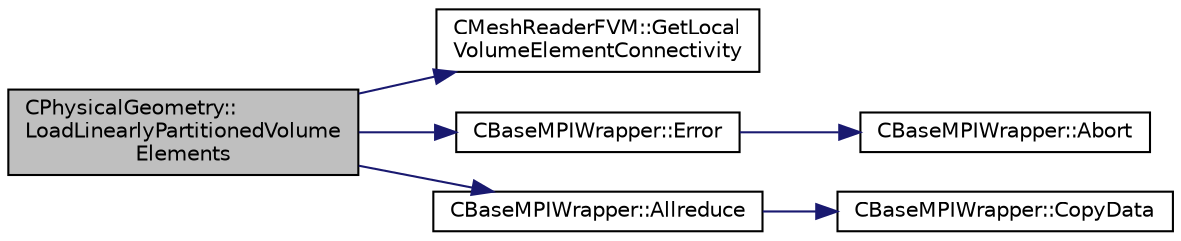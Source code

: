 digraph "CPhysicalGeometry::LoadLinearlyPartitionedVolumeElements"
{
  edge [fontname="Helvetica",fontsize="10",labelfontname="Helvetica",labelfontsize="10"];
  node [fontname="Helvetica",fontsize="10",shape=record];
  rankdir="LR";
  Node680 [label="CPhysicalGeometry::\lLoadLinearlyPartitionedVolume\lElements",height=0.2,width=0.4,color="black", fillcolor="grey75", style="filled", fontcolor="black"];
  Node680 -> Node681 [color="midnightblue",fontsize="10",style="solid",fontname="Helvetica"];
  Node681 [label="CMeshReaderFVM::GetLocal\lVolumeElementConnectivity",height=0.2,width=0.4,color="black", fillcolor="white", style="filled",URL="$class_c_mesh_reader_f_v_m.html#a629e1dfc950ab4fa275422c6d88a6243",tooltip="Get the local volume element connectivity (linearly partitioned). "];
  Node680 -> Node682 [color="midnightblue",fontsize="10",style="solid",fontname="Helvetica"];
  Node682 [label="CBaseMPIWrapper::Error",height=0.2,width=0.4,color="black", fillcolor="white", style="filled",URL="$class_c_base_m_p_i_wrapper.html#a04457c47629bda56704e6a8804833eeb"];
  Node682 -> Node683 [color="midnightblue",fontsize="10",style="solid",fontname="Helvetica"];
  Node683 [label="CBaseMPIWrapper::Abort",height=0.2,width=0.4,color="black", fillcolor="white", style="filled",URL="$class_c_base_m_p_i_wrapper.html#a21ef5681e2acb532d345e9bab173ef07"];
  Node680 -> Node684 [color="midnightblue",fontsize="10",style="solid",fontname="Helvetica"];
  Node684 [label="CBaseMPIWrapper::Allreduce",height=0.2,width=0.4,color="black", fillcolor="white", style="filled",URL="$class_c_base_m_p_i_wrapper.html#a637b6fd917a8ca91ce748ba88e0d66b6"];
  Node684 -> Node685 [color="midnightblue",fontsize="10",style="solid",fontname="Helvetica"];
  Node685 [label="CBaseMPIWrapper::CopyData",height=0.2,width=0.4,color="black", fillcolor="white", style="filled",URL="$class_c_base_m_p_i_wrapper.html#a4725cc1dd65b161b483e812a538a5e36"];
}

